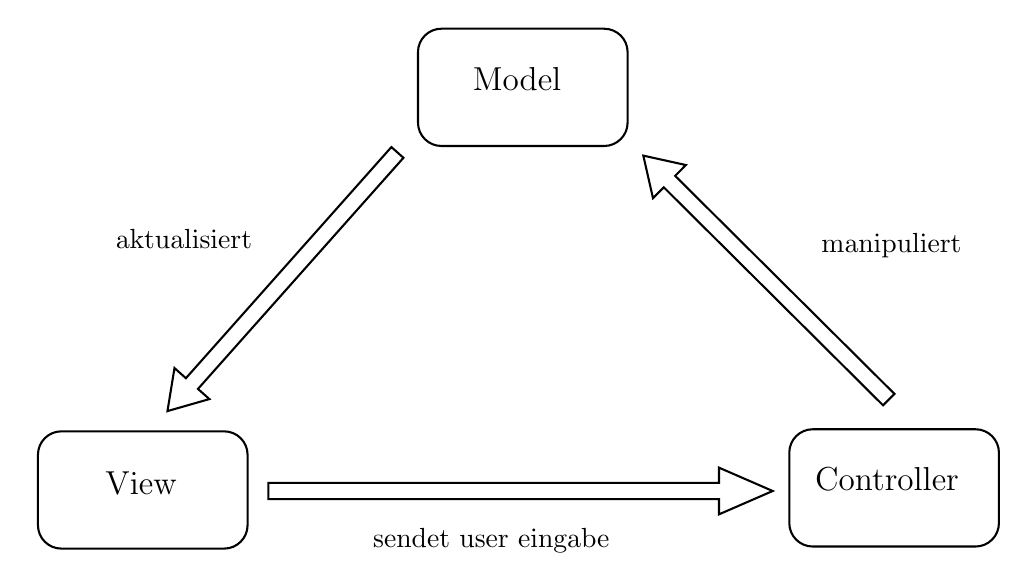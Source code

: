 \tikzset{every picture/.style={line width=0.75pt}} %set default line width to 0.75pt

\begin{tikzpicture}[x=0.75pt,y=0.75pt,yscale=-1,xscale=1]
    %uncomment if require: \path (0,300); %set diagram left start at 0, and has height of 300

    %Rounded Rect [id:dp23143765937354965]
    \draw   (301.1,18.32) .. controls (301.1,12.08) and (306.16,7.02) .. (312.4,7.02) -- (390.8,7.02) .. controls (397.04,7.02) and (402.1,12.08) .. (402.1,18.32) -- (402.1,52.22) .. controls (402.1,58.46) and (397.04,63.52) .. (390.8,63.52) -- (312.4,63.52) .. controls (306.16,63.52) and (301.1,58.46) .. (301.1,52.22) -- cycle ;
    %Rounded Rect [id:dp11583586667477586]
    \draw   (480,211.3) .. controls (480,205.06) and (485.06,200) .. (491.3,200) -- (569.7,200) .. controls (575.94,200) and (581,205.06) .. (581,211.3) -- (581,245.2) .. controls (581,251.44) and (575.94,256.5) .. (569.7,256.5) -- (491.3,256.5) .. controls (485.06,256.5) and (480,251.44) .. (480,245.2) -- cycle ;
    %Rounded Rect [id:dp2545445086969502]
    \draw   (118,212.3) .. controls (118,206.06) and (123.06,201) .. (129.3,201) -- (207.7,201) .. controls (213.94,201) and (219,206.06) .. (219,212.3) -- (219,246.2) .. controls (219,252.44) and (213.94,257.5) .. (207.7,257.5) -- (129.3,257.5) .. controls (123.06,257.5) and (118,252.44) .. (118,246.2) -- cycle ;
    %Right Arrow [id:dp4094129662689978]
    \draw   (229,225.86) -- (446.13,225.86) -- (446.13,218.5) -- (472,229.75) -- (446.13,241) -- (446.13,233.64) -- (229,233.64) -- cycle ;
    %Right Arrow [id:dp613459402399926]
    \draw   (294.1,69.22) -- (195.1,180.57) -- (200.6,185.46) -- (180.4,191.25) -- (183.79,170.51) -- (189.29,175.4) -- (288.29,64.05) -- cycle ;
    %Right Arrow [id:dp26885093244414104]
    \draw   (525.19,188.48) -- (419.52,83.43) -- (414.33,88.66) -- (409.67,68.17) -- (430.19,72.7) -- (425,77.92) -- (530.67,182.96) -- cycle ;

    % Text Node
    \draw (326,24) node [anchor=north west][inner sep=0.75pt]  [font=\large] [align=left] {Model};
    % Text Node
    \draw (149,219) node [anchor=north west][inner sep=0.75pt]  [font=\large] [align=left] {View};
    % Text Node
    \draw (491,217) node [anchor=north west][inner sep=0.75pt]  [font=\large] [align=left] {Controller};
    % Text Node
    \draw (154,102) node [anchor=north west][inner sep=0.75pt]   [align=left] {aktualisiert};
    % Text Node
    \draw (494,104) node [anchor=north west][inner sep=0.75pt]   [align=left] {manipuliert};
    % Text Node
    \draw (278,246) node [anchor=north west][inner sep=0.75pt]   [align=left] {sendet user eingabe};


\end{tikzpicture}